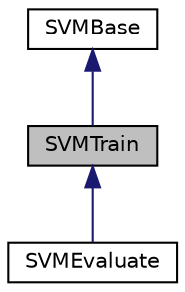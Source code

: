 digraph "SVMTrain"
{
  edge [fontname="Helvetica",fontsize="10",labelfontname="Helvetica",labelfontsize="10"];
  node [fontname="Helvetica",fontsize="10",shape=record];
  Node1 [label="SVMTrain",height=0.2,width=0.4,color="black", fillcolor="grey75", style="filled" fontcolor="black"];
  Node2 -> Node1 [dir="back",color="midnightblue",fontsize="10",style="solid",fontname="Helvetica"];
  Node2 [label="SVMBase",height=0.2,width=0.4,color="black", fillcolor="white", style="filled",URL="$d7/db9/class_s_v_m_base.html"];
  Node1 -> Node3 [dir="back",color="midnightblue",fontsize="10",style="solid",fontname="Helvetica"];
  Node3 [label="SVMEvaluate",height=0.2,width=0.4,color="black", fillcolor="white", style="filled",URL="$d3/d5c/class_s_v_m_evaluate.html"];
}
